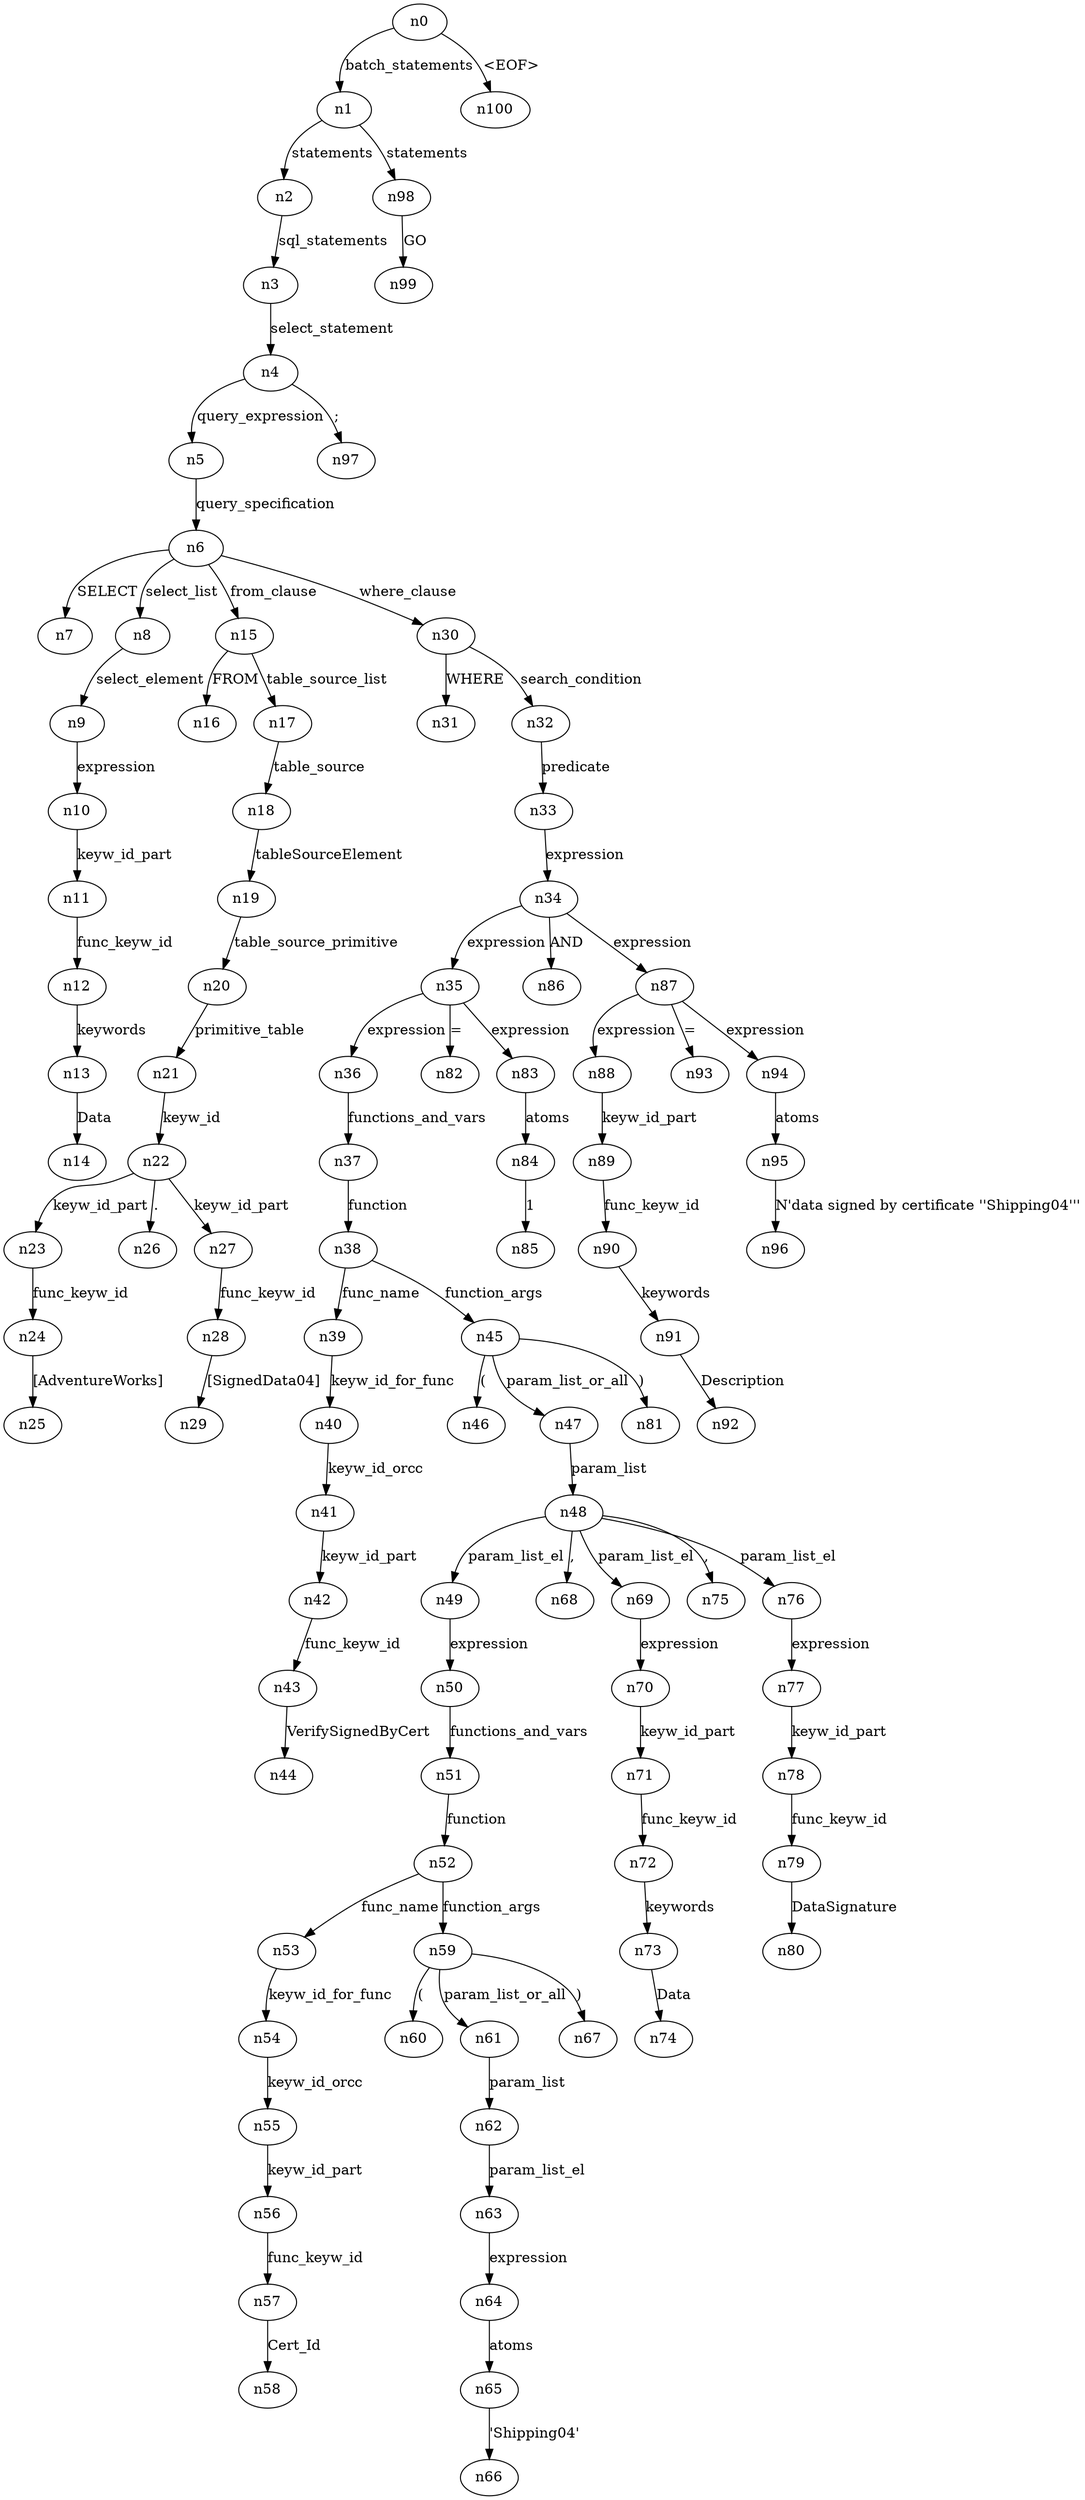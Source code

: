digraph ParseTree {
  n0 -> n1 [label="batch_statements"];
  n1 -> n2 [label="statements"];
  n2 -> n3 [label="sql_statements"];
  n3 -> n4 [label="select_statement"];
  n4 -> n5 [label="query_expression"];
  n5 -> n6 [label="query_specification"];
  n6 -> n7 [label="SELECT"];
  n6 -> n8 [label="select_list"];
  n8 -> n9 [label="select_element"];
  n9 -> n10 [label="expression"];
  n10 -> n11 [label="keyw_id_part"];
  n11 -> n12 [label="func_keyw_id"];
  n12 -> n13 [label="keywords"];
  n13 -> n14 [label="Data"];
  n6 -> n15 [label="from_clause"];
  n15 -> n16 [label="FROM"];
  n15 -> n17 [label="table_source_list"];
  n17 -> n18 [label="table_source"];
  n18 -> n19 [label="tableSourceElement"];
  n19 -> n20 [label="table_source_primitive"];
  n20 -> n21 [label="primitive_table"];
  n21 -> n22 [label="keyw_id"];
  n22 -> n23 [label="keyw_id_part"];
  n23 -> n24 [label="func_keyw_id"];
  n24 -> n25 [label="[AdventureWorks]"];
  n22 -> n26 [label="."];
  n22 -> n27 [label="keyw_id_part"];
  n27 -> n28 [label="func_keyw_id"];
  n28 -> n29 [label="[SignedData04]"];
  n6 -> n30 [label="where_clause"];
  n30 -> n31 [label="WHERE"];
  n30 -> n32 [label="search_condition"];
  n32 -> n33 [label="predicate"];
  n33 -> n34 [label="expression"];
  n34 -> n35 [label="expression"];
  n35 -> n36 [label="expression"];
  n36 -> n37 [label="functions_and_vars"];
  n37 -> n38 [label="function"];
  n38 -> n39 [label="func_name"];
  n39 -> n40 [label="keyw_id_for_func"];
  n40 -> n41 [label="keyw_id_orcc"];
  n41 -> n42 [label="keyw_id_part"];
  n42 -> n43 [label="func_keyw_id"];
  n43 -> n44 [label="VerifySignedByCert"];
  n38 -> n45 [label="function_args"];
  n45 -> n46 [label="("];
  n45 -> n47 [label="param_list_or_all"];
  n47 -> n48 [label="param_list"];
  n48 -> n49 [label="param_list_el"];
  n49 -> n50 [label="expression"];
  n50 -> n51 [label="functions_and_vars"];
  n51 -> n52 [label="function"];
  n52 -> n53 [label="func_name"];
  n53 -> n54 [label="keyw_id_for_func"];
  n54 -> n55 [label="keyw_id_orcc"];
  n55 -> n56 [label="keyw_id_part"];
  n56 -> n57 [label="func_keyw_id"];
  n57 -> n58 [label="Cert_Id"];
  n52 -> n59 [label="function_args"];
  n59 -> n60 [label="("];
  n59 -> n61 [label="param_list_or_all"];
  n61 -> n62 [label="param_list"];
  n62 -> n63 [label="param_list_el"];
  n63 -> n64 [label="expression"];
  n64 -> n65 [label="atoms"];
  n65 -> n66 [label="'Shipping04'"];
  n59 -> n67 [label=")"];
  n48 -> n68 [label=","];
  n48 -> n69 [label="param_list_el"];
  n69 -> n70 [label="expression"];
  n70 -> n71 [label="keyw_id_part"];
  n71 -> n72 [label="func_keyw_id"];
  n72 -> n73 [label="keywords"];
  n73 -> n74 [label="Data"];
  n48 -> n75 [label=","];
  n48 -> n76 [label="param_list_el"];
  n76 -> n77 [label="expression"];
  n77 -> n78 [label="keyw_id_part"];
  n78 -> n79 [label="func_keyw_id"];
  n79 -> n80 [label="DataSignature"];
  n45 -> n81 [label=")"];
  n35 -> n82 [label="="];
  n35 -> n83 [label="expression"];
  n83 -> n84 [label="atoms"];
  n84 -> n85 [label="1"];
  n34 -> n86 [label="AND"];
  n34 -> n87 [label="expression"];
  n87 -> n88 [label="expression"];
  n88 -> n89 [label="keyw_id_part"];
  n89 -> n90 [label="func_keyw_id"];
  n90 -> n91 [label="keywords"];
  n91 -> n92 [label="Description"];
  n87 -> n93 [label="="];
  n87 -> n94 [label="expression"];
  n94 -> n95 [label="atoms"];
  n95 -> n96 [label="N'data signed by certificate ''Shipping04'''"];
  n4 -> n97 [label=";"];
  n1 -> n98 [label="statements"];
  n98 -> n99 [label="GO"];
  n0 -> n100 [label="<EOF>"];
}